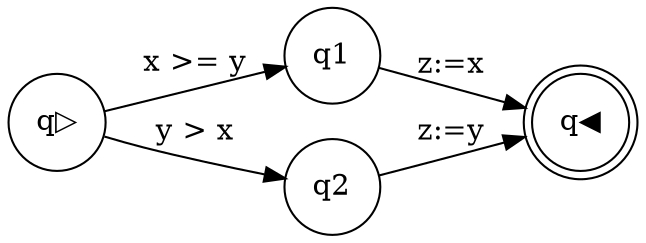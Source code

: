 digraph program_graph {rankdir=LR;
node [shape = circle]; q▷;
node [shape = doublecircle]; q◀;
node [shape = circle]
q1 -> q◀ [label = "z:=x"];
q2 -> q◀ [label = "z:=y"];
q▷ -> q1 [label = "x >= y"];
q▷ -> q2 [label = "y > x"];
}